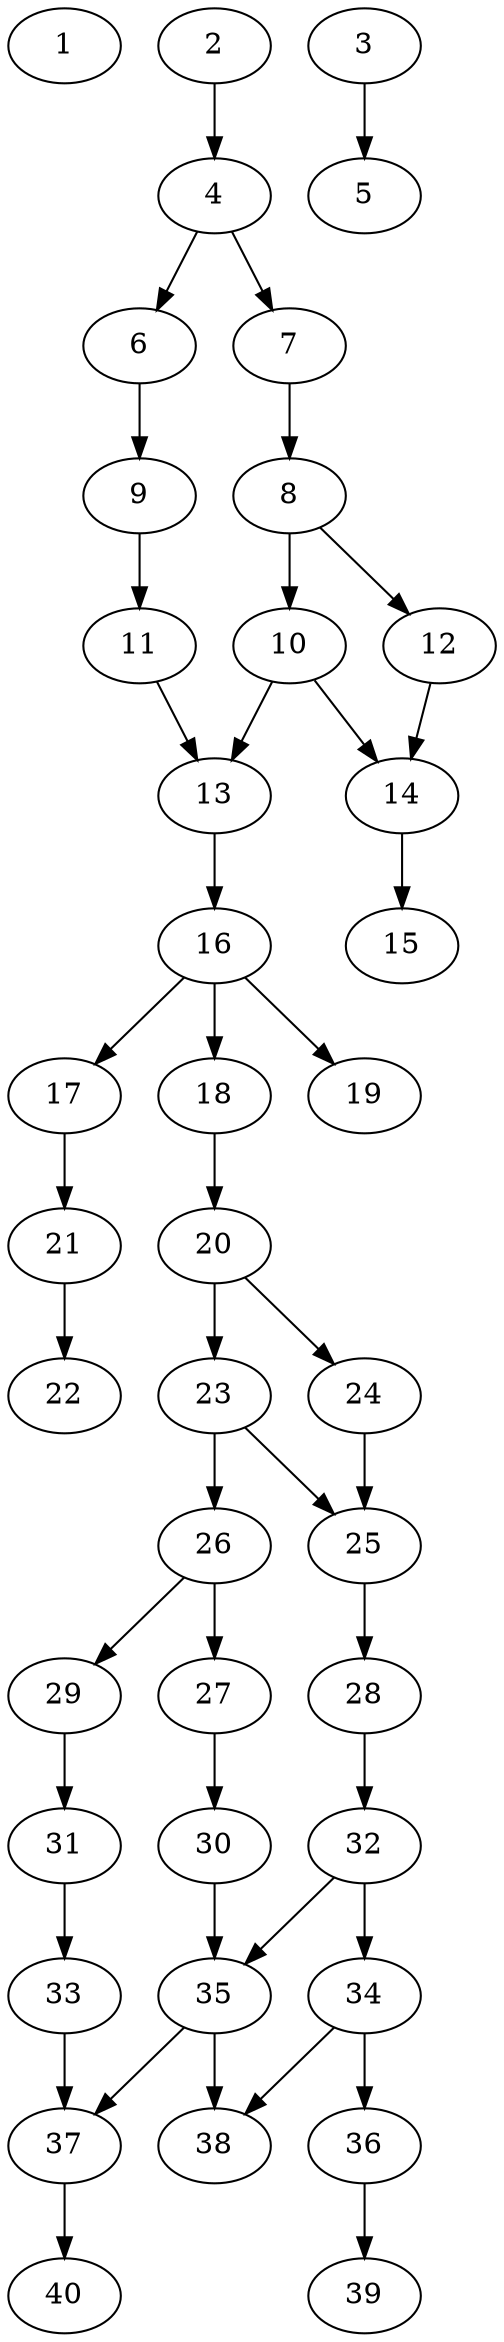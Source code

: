 // DAG automatically generated by daggen at Thu Oct  3 14:06:49 2019
// ./daggen --dot -n 40 --ccr 0.4 --fat 0.3 --regular 0.7 --density 0.5 --mindata 5242880 --maxdata 52428800 
digraph G {
  1 [size="100884480", alpha="0.18", expect_size="40353792"] 
  2 [size="47552000", alpha="0.04", expect_size="19020800"] 
  2 -> 4 [size ="19020800"]
  3 [size="37196800", alpha="0.08", expect_size="14878720"] 
  3 -> 5 [size ="14878720"]
  4 [size="65011200", alpha="0.01", expect_size="26004480"] 
  4 -> 6 [size ="26004480"]
  4 -> 7 [size ="26004480"]
  5 [size="95761920", alpha="0.02", expect_size="38304768"] 
  6 [size="68398080", alpha="0.05", expect_size="27359232"] 
  6 -> 9 [size ="27359232"]
  7 [size="78970880", alpha="0.13", expect_size="31588352"] 
  7 -> 8 [size ="31588352"]
  8 [size="14302720", alpha="0.20", expect_size="5721088"] 
  8 -> 10 [size ="5721088"]
  8 -> 12 [size ="5721088"]
  9 [size="122147840", alpha="0.15", expect_size="48859136"] 
  9 -> 11 [size ="48859136"]
  10 [size="104512000", alpha="0.07", expect_size="41804800"] 
  10 -> 13 [size ="41804800"]
  10 -> 14 [size ="41804800"]
  11 [size="29511680", alpha="0.10", expect_size="11804672"] 
  11 -> 13 [size ="11804672"]
  12 [size="20313600", alpha="0.20", expect_size="8125440"] 
  12 -> 14 [size ="8125440"]
  13 [size="46146560", alpha="0.14", expect_size="18458624"] 
  13 -> 16 [size ="18458624"]
  14 [size="93181440", alpha="0.09", expect_size="37272576"] 
  14 -> 15 [size ="37272576"]
  15 [size="98874880", alpha="0.04", expect_size="39549952"] 
  16 [size="113461760", alpha="0.04", expect_size="45384704"] 
  16 -> 17 [size ="45384704"]
  16 -> 18 [size ="45384704"]
  16 -> 19 [size ="45384704"]
  17 [size="23011840", alpha="0.02", expect_size="9204736"] 
  17 -> 21 [size ="9204736"]
  18 [size="102410240", alpha="0.16", expect_size="40964096"] 
  18 -> 20 [size ="40964096"]
  19 [size="99998720", alpha="0.10", expect_size="39999488"] 
  20 [size="73405440", alpha="0.03", expect_size="29362176"] 
  20 -> 23 [size ="29362176"]
  20 -> 24 [size ="29362176"]
  21 [size="113571840", alpha="0.11", expect_size="45428736"] 
  21 -> 22 [size ="45428736"]
  22 [size="54571520", alpha="0.05", expect_size="21828608"] 
  23 [size="51781120", alpha="0.03", expect_size="20712448"] 
  23 -> 25 [size ="20712448"]
  23 -> 26 [size ="20712448"]
  24 [size="16798720", alpha="0.10", expect_size="6719488"] 
  24 -> 25 [size ="6719488"]
  25 [size="66974720", alpha="0.10", expect_size="26789888"] 
  25 -> 28 [size ="26789888"]
  26 [size="91834880", alpha="0.01", expect_size="36733952"] 
  26 -> 27 [size ="36733952"]
  26 -> 29 [size ="36733952"]
  27 [size="114979840", alpha="0.02", expect_size="45991936"] 
  27 -> 30 [size ="45991936"]
  28 [size="125120000", alpha="0.03", expect_size="50048000"] 
  28 -> 32 [size ="50048000"]
  29 [size="100976640", alpha="0.03", expect_size="40390656"] 
  29 -> 31 [size ="40390656"]
  30 [size="43223040", alpha="0.19", expect_size="17289216"] 
  30 -> 35 [size ="17289216"]
  31 [size="62725120", alpha="0.17", expect_size="25090048"] 
  31 -> 33 [size ="25090048"]
  32 [size="129295360", alpha="0.16", expect_size="51718144"] 
  32 -> 34 [size ="51718144"]
  32 -> 35 [size ="51718144"]
  33 [size="41448960", alpha="0.01", expect_size="16579584"] 
  33 -> 37 [size ="16579584"]
  34 [size="59212800", alpha="0.00", expect_size="23685120"] 
  34 -> 36 [size ="23685120"]
  34 -> 38 [size ="23685120"]
  35 [size="116520960", alpha="0.13", expect_size="46608384"] 
  35 -> 37 [size ="46608384"]
  35 -> 38 [size ="46608384"]
  36 [size="60106240", alpha="0.03", expect_size="24042496"] 
  36 -> 39 [size ="24042496"]
  37 [size="63221760", alpha="0.15", expect_size="25288704"] 
  37 -> 40 [size ="25288704"]
  38 [size="73766400", alpha="0.02", expect_size="29506560"] 
  39 [size="92940800", alpha="0.04", expect_size="37176320"] 
  40 [size="111820800", alpha="0.16", expect_size="44728320"] 
}
